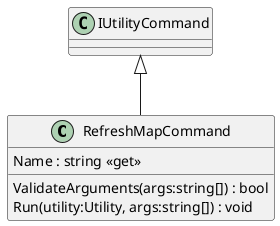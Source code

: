 @startuml
class RefreshMapCommand {
    Name : string <<get>>
    ValidateArguments(args:string[]) : bool
    Run(utility:Utility, args:string[]) : void
}
IUtilityCommand <|-- RefreshMapCommand
@enduml
